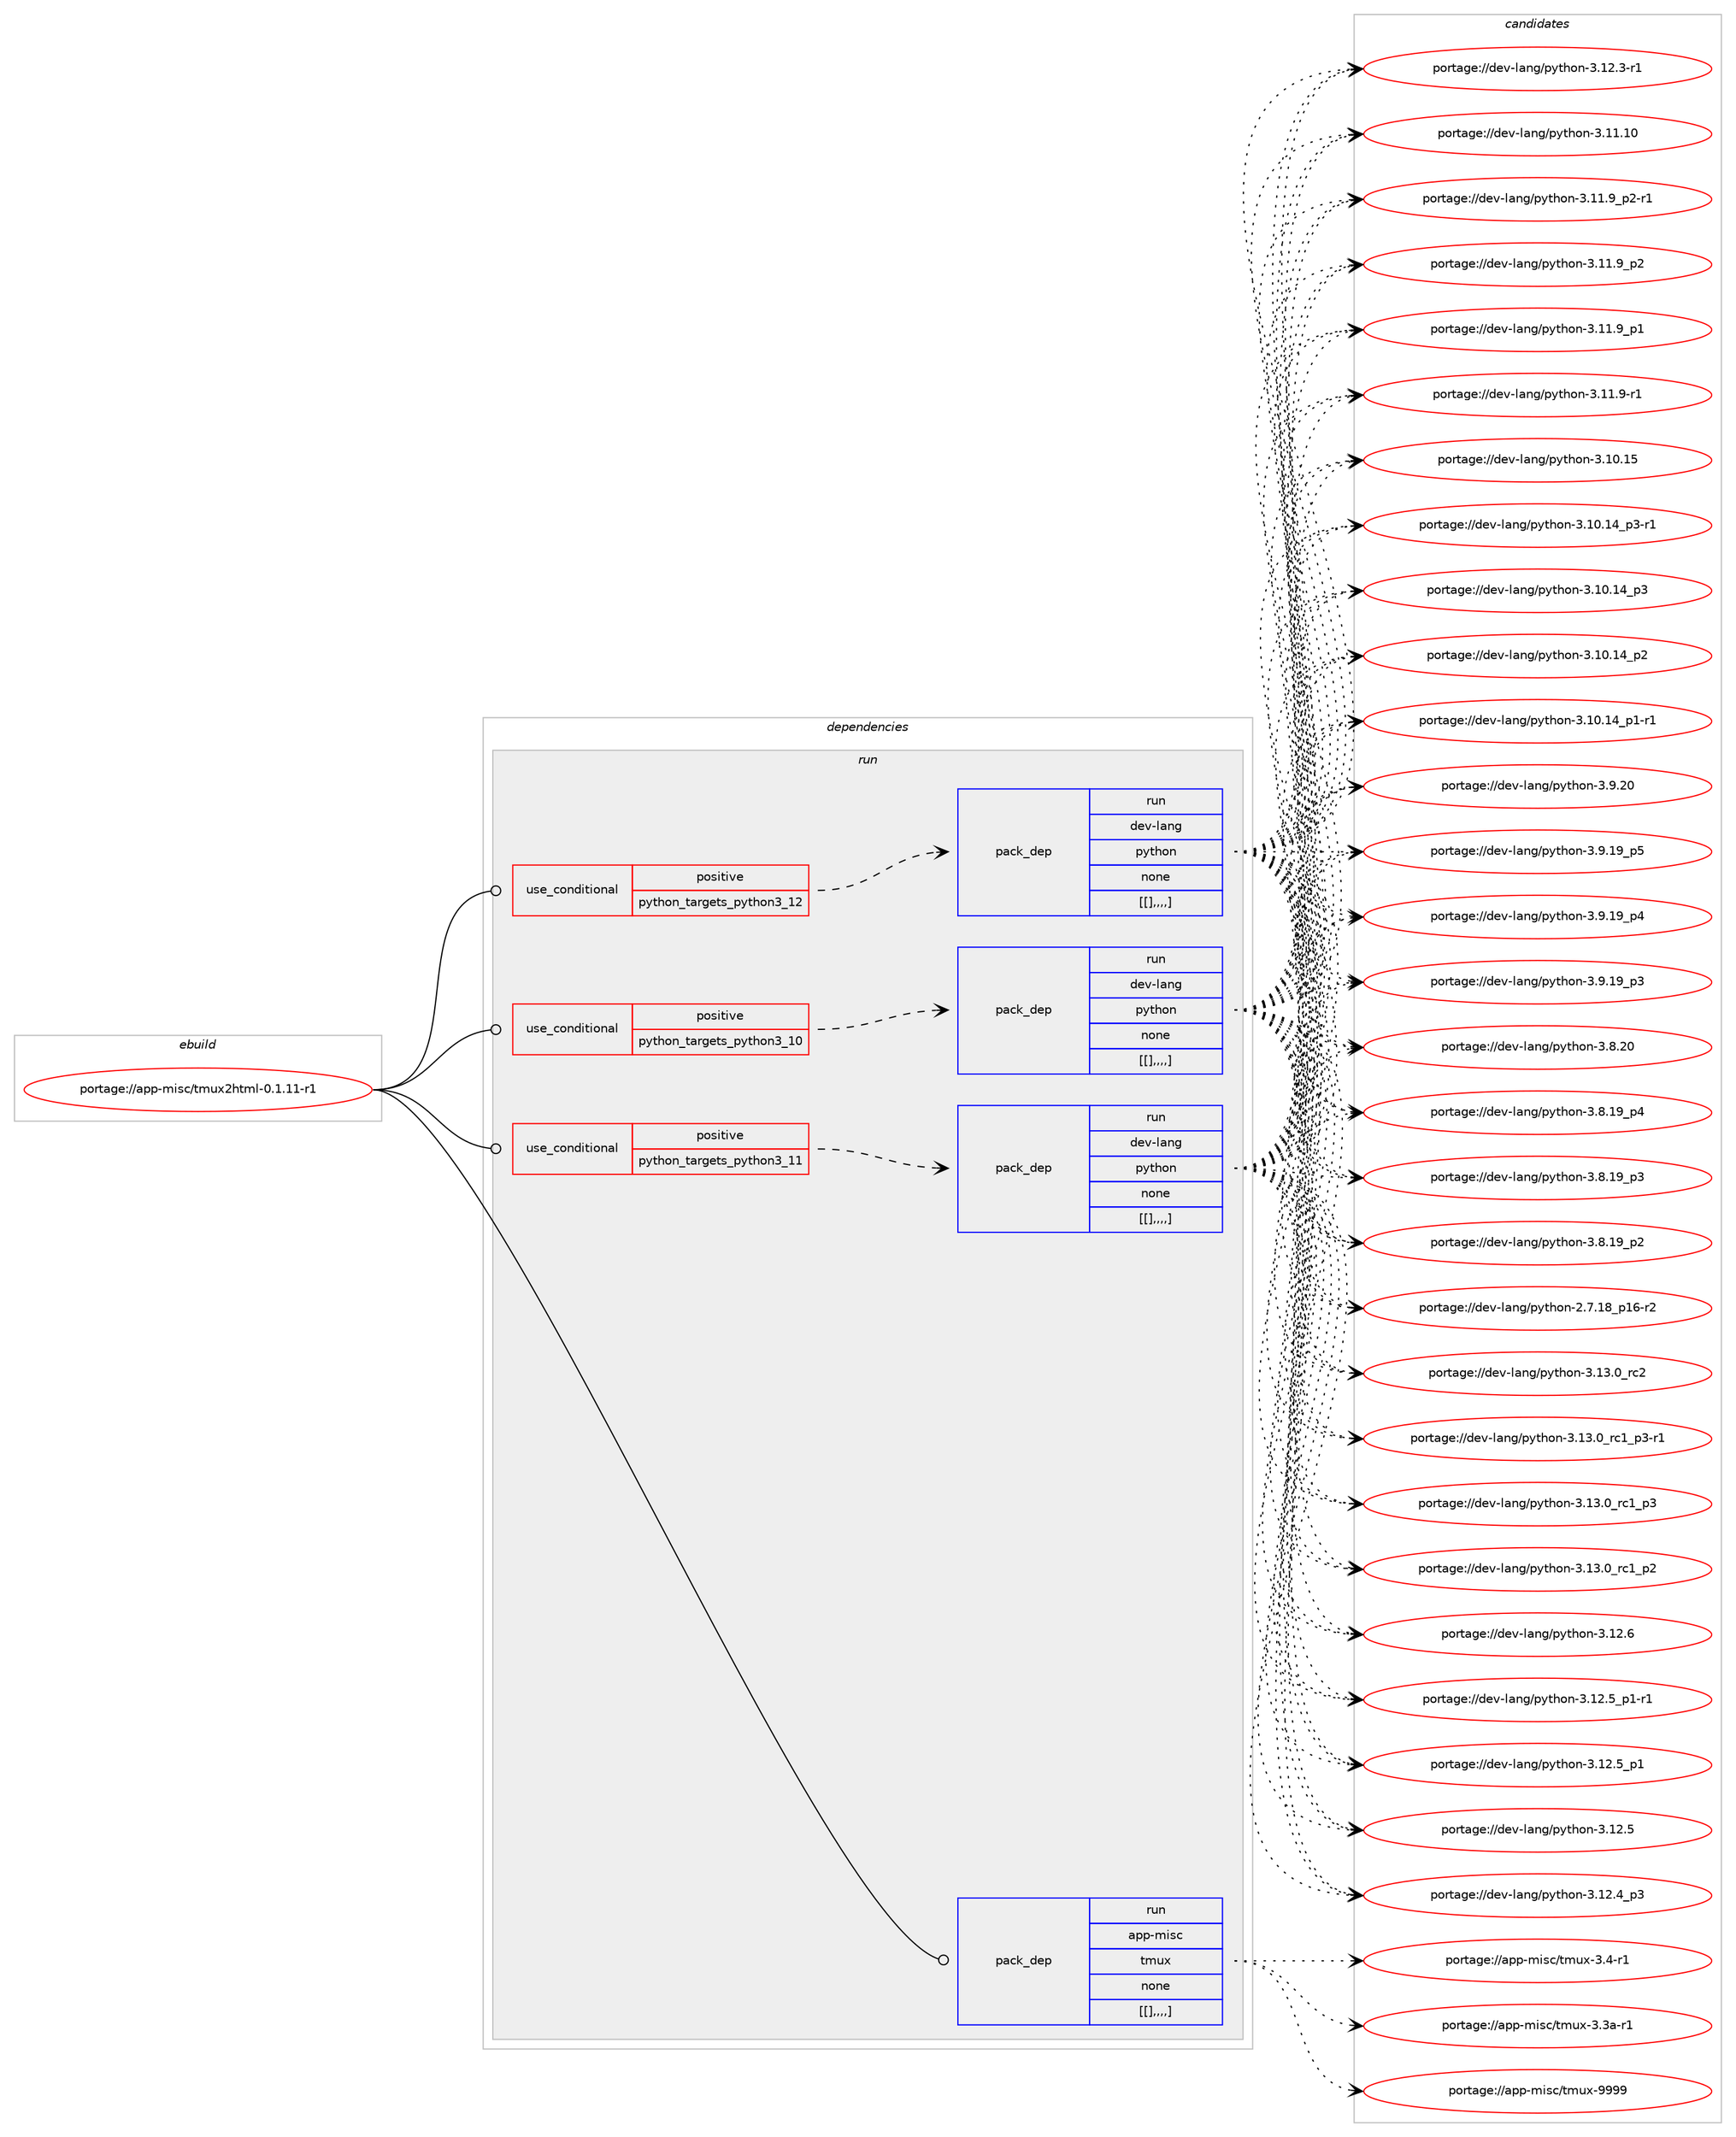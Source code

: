 digraph prolog {

# *************
# Graph options
# *************

newrank=true;
concentrate=true;
compound=true;
graph [rankdir=LR,fontname=Helvetica,fontsize=10,ranksep=1.5];#, ranksep=2.5, nodesep=0.2];
edge  [arrowhead=vee];
node  [fontname=Helvetica,fontsize=10];

# **********
# The ebuild
# **********

subgraph cluster_leftcol {
color=gray;
label=<<i>ebuild</i>>;
id [label="portage://app-misc/tmux2html-0.1.11-r1", color=red, width=4, href="../app-misc/tmux2html-0.1.11-r1.svg"];
}

# ****************
# The dependencies
# ****************

subgraph cluster_midcol {
color=gray;
label=<<i>dependencies</i>>;
subgraph cluster_compile {
fillcolor="#eeeeee";
style=filled;
label=<<i>compile</i>>;
}
subgraph cluster_compileandrun {
fillcolor="#eeeeee";
style=filled;
label=<<i>compile and run</i>>;
}
subgraph cluster_run {
fillcolor="#eeeeee";
style=filled;
label=<<i>run</i>>;
subgraph cond12886 {
dependency44476 [label=<<TABLE BORDER="0" CELLBORDER="1" CELLSPACING="0" CELLPADDING="4"><TR><TD ROWSPAN="3" CELLPADDING="10">use_conditional</TD></TR><TR><TD>positive</TD></TR><TR><TD>python_targets_python3_10</TD></TR></TABLE>>, shape=none, color=red];
subgraph pack31189 {
dependency44477 [label=<<TABLE BORDER="0" CELLBORDER="1" CELLSPACING="0" CELLPADDING="4" WIDTH="220"><TR><TD ROWSPAN="6" CELLPADDING="30">pack_dep</TD></TR><TR><TD WIDTH="110">run</TD></TR><TR><TD>dev-lang</TD></TR><TR><TD>python</TD></TR><TR><TD>none</TD></TR><TR><TD>[[],,,,]</TD></TR></TABLE>>, shape=none, color=blue];
}
dependency44476:e -> dependency44477:w [weight=20,style="dashed",arrowhead="vee"];
}
id:e -> dependency44476:w [weight=20,style="solid",arrowhead="odot"];
subgraph cond12887 {
dependency44478 [label=<<TABLE BORDER="0" CELLBORDER="1" CELLSPACING="0" CELLPADDING="4"><TR><TD ROWSPAN="3" CELLPADDING="10">use_conditional</TD></TR><TR><TD>positive</TD></TR><TR><TD>python_targets_python3_11</TD></TR></TABLE>>, shape=none, color=red];
subgraph pack31190 {
dependency44479 [label=<<TABLE BORDER="0" CELLBORDER="1" CELLSPACING="0" CELLPADDING="4" WIDTH="220"><TR><TD ROWSPAN="6" CELLPADDING="30">pack_dep</TD></TR><TR><TD WIDTH="110">run</TD></TR><TR><TD>dev-lang</TD></TR><TR><TD>python</TD></TR><TR><TD>none</TD></TR><TR><TD>[[],,,,]</TD></TR></TABLE>>, shape=none, color=blue];
}
dependency44478:e -> dependency44479:w [weight=20,style="dashed",arrowhead="vee"];
}
id:e -> dependency44478:w [weight=20,style="solid",arrowhead="odot"];
subgraph cond12888 {
dependency44480 [label=<<TABLE BORDER="0" CELLBORDER="1" CELLSPACING="0" CELLPADDING="4"><TR><TD ROWSPAN="3" CELLPADDING="10">use_conditional</TD></TR><TR><TD>positive</TD></TR><TR><TD>python_targets_python3_12</TD></TR></TABLE>>, shape=none, color=red];
subgraph pack31191 {
dependency44481 [label=<<TABLE BORDER="0" CELLBORDER="1" CELLSPACING="0" CELLPADDING="4" WIDTH="220"><TR><TD ROWSPAN="6" CELLPADDING="30">pack_dep</TD></TR><TR><TD WIDTH="110">run</TD></TR><TR><TD>dev-lang</TD></TR><TR><TD>python</TD></TR><TR><TD>none</TD></TR><TR><TD>[[],,,,]</TD></TR></TABLE>>, shape=none, color=blue];
}
dependency44480:e -> dependency44481:w [weight=20,style="dashed",arrowhead="vee"];
}
id:e -> dependency44480:w [weight=20,style="solid",arrowhead="odot"];
subgraph pack31192 {
dependency44482 [label=<<TABLE BORDER="0" CELLBORDER="1" CELLSPACING="0" CELLPADDING="4" WIDTH="220"><TR><TD ROWSPAN="6" CELLPADDING="30">pack_dep</TD></TR><TR><TD WIDTH="110">run</TD></TR><TR><TD>app-misc</TD></TR><TR><TD>tmux</TD></TR><TR><TD>none</TD></TR><TR><TD>[[],,,,]</TD></TR></TABLE>>, shape=none, color=blue];
}
id:e -> dependency44482:w [weight=20,style="solid",arrowhead="odot"];
}
}

# **************
# The candidates
# **************

subgraph cluster_choices {
rank=same;
color=gray;
label=<<i>candidates</i>>;

subgraph choice31189 {
color=black;
nodesep=1;
choice10010111845108971101034711212111610411111045514649514648951149950 [label="portage://dev-lang/python-3.13.0_rc2", color=red, width=4,href="../dev-lang/python-3.13.0_rc2.svg"];
choice1001011184510897110103471121211161041111104551464951464895114994995112514511449 [label="portage://dev-lang/python-3.13.0_rc1_p3-r1", color=red, width=4,href="../dev-lang/python-3.13.0_rc1_p3-r1.svg"];
choice100101118451089711010347112121116104111110455146495146489511499499511251 [label="portage://dev-lang/python-3.13.0_rc1_p3", color=red, width=4,href="../dev-lang/python-3.13.0_rc1_p3.svg"];
choice100101118451089711010347112121116104111110455146495146489511499499511250 [label="portage://dev-lang/python-3.13.0_rc1_p2", color=red, width=4,href="../dev-lang/python-3.13.0_rc1_p2.svg"];
choice10010111845108971101034711212111610411111045514649504654 [label="portage://dev-lang/python-3.12.6", color=red, width=4,href="../dev-lang/python-3.12.6.svg"];
choice1001011184510897110103471121211161041111104551464950465395112494511449 [label="portage://dev-lang/python-3.12.5_p1-r1", color=red, width=4,href="../dev-lang/python-3.12.5_p1-r1.svg"];
choice100101118451089711010347112121116104111110455146495046539511249 [label="portage://dev-lang/python-3.12.5_p1", color=red, width=4,href="../dev-lang/python-3.12.5_p1.svg"];
choice10010111845108971101034711212111610411111045514649504653 [label="portage://dev-lang/python-3.12.5", color=red, width=4,href="../dev-lang/python-3.12.5.svg"];
choice100101118451089711010347112121116104111110455146495046529511251 [label="portage://dev-lang/python-3.12.4_p3", color=red, width=4,href="../dev-lang/python-3.12.4_p3.svg"];
choice100101118451089711010347112121116104111110455146495046514511449 [label="portage://dev-lang/python-3.12.3-r1", color=red, width=4,href="../dev-lang/python-3.12.3-r1.svg"];
choice1001011184510897110103471121211161041111104551464949464948 [label="portage://dev-lang/python-3.11.10", color=red, width=4,href="../dev-lang/python-3.11.10.svg"];
choice1001011184510897110103471121211161041111104551464949465795112504511449 [label="portage://dev-lang/python-3.11.9_p2-r1", color=red, width=4,href="../dev-lang/python-3.11.9_p2-r1.svg"];
choice100101118451089711010347112121116104111110455146494946579511250 [label="portage://dev-lang/python-3.11.9_p2", color=red, width=4,href="../dev-lang/python-3.11.9_p2.svg"];
choice100101118451089711010347112121116104111110455146494946579511249 [label="portage://dev-lang/python-3.11.9_p1", color=red, width=4,href="../dev-lang/python-3.11.9_p1.svg"];
choice100101118451089711010347112121116104111110455146494946574511449 [label="portage://dev-lang/python-3.11.9-r1", color=red, width=4,href="../dev-lang/python-3.11.9-r1.svg"];
choice1001011184510897110103471121211161041111104551464948464953 [label="portage://dev-lang/python-3.10.15", color=red, width=4,href="../dev-lang/python-3.10.15.svg"];
choice100101118451089711010347112121116104111110455146494846495295112514511449 [label="portage://dev-lang/python-3.10.14_p3-r1", color=red, width=4,href="../dev-lang/python-3.10.14_p3-r1.svg"];
choice10010111845108971101034711212111610411111045514649484649529511251 [label="portage://dev-lang/python-3.10.14_p3", color=red, width=4,href="../dev-lang/python-3.10.14_p3.svg"];
choice10010111845108971101034711212111610411111045514649484649529511250 [label="portage://dev-lang/python-3.10.14_p2", color=red, width=4,href="../dev-lang/python-3.10.14_p2.svg"];
choice100101118451089711010347112121116104111110455146494846495295112494511449 [label="portage://dev-lang/python-3.10.14_p1-r1", color=red, width=4,href="../dev-lang/python-3.10.14_p1-r1.svg"];
choice10010111845108971101034711212111610411111045514657465048 [label="portage://dev-lang/python-3.9.20", color=red, width=4,href="../dev-lang/python-3.9.20.svg"];
choice100101118451089711010347112121116104111110455146574649579511253 [label="portage://dev-lang/python-3.9.19_p5", color=red, width=4,href="../dev-lang/python-3.9.19_p5.svg"];
choice100101118451089711010347112121116104111110455146574649579511252 [label="portage://dev-lang/python-3.9.19_p4", color=red, width=4,href="../dev-lang/python-3.9.19_p4.svg"];
choice100101118451089711010347112121116104111110455146574649579511251 [label="portage://dev-lang/python-3.9.19_p3", color=red, width=4,href="../dev-lang/python-3.9.19_p3.svg"];
choice10010111845108971101034711212111610411111045514656465048 [label="portage://dev-lang/python-3.8.20", color=red, width=4,href="../dev-lang/python-3.8.20.svg"];
choice100101118451089711010347112121116104111110455146564649579511252 [label="portage://dev-lang/python-3.8.19_p4", color=red, width=4,href="../dev-lang/python-3.8.19_p4.svg"];
choice100101118451089711010347112121116104111110455146564649579511251 [label="portage://dev-lang/python-3.8.19_p3", color=red, width=4,href="../dev-lang/python-3.8.19_p3.svg"];
choice100101118451089711010347112121116104111110455146564649579511250 [label="portage://dev-lang/python-3.8.19_p2", color=red, width=4,href="../dev-lang/python-3.8.19_p2.svg"];
choice100101118451089711010347112121116104111110455046554649569511249544511450 [label="portage://dev-lang/python-2.7.18_p16-r2", color=red, width=4,href="../dev-lang/python-2.7.18_p16-r2.svg"];
dependency44477:e -> choice10010111845108971101034711212111610411111045514649514648951149950:w [style=dotted,weight="100"];
dependency44477:e -> choice1001011184510897110103471121211161041111104551464951464895114994995112514511449:w [style=dotted,weight="100"];
dependency44477:e -> choice100101118451089711010347112121116104111110455146495146489511499499511251:w [style=dotted,weight="100"];
dependency44477:e -> choice100101118451089711010347112121116104111110455146495146489511499499511250:w [style=dotted,weight="100"];
dependency44477:e -> choice10010111845108971101034711212111610411111045514649504654:w [style=dotted,weight="100"];
dependency44477:e -> choice1001011184510897110103471121211161041111104551464950465395112494511449:w [style=dotted,weight="100"];
dependency44477:e -> choice100101118451089711010347112121116104111110455146495046539511249:w [style=dotted,weight="100"];
dependency44477:e -> choice10010111845108971101034711212111610411111045514649504653:w [style=dotted,weight="100"];
dependency44477:e -> choice100101118451089711010347112121116104111110455146495046529511251:w [style=dotted,weight="100"];
dependency44477:e -> choice100101118451089711010347112121116104111110455146495046514511449:w [style=dotted,weight="100"];
dependency44477:e -> choice1001011184510897110103471121211161041111104551464949464948:w [style=dotted,weight="100"];
dependency44477:e -> choice1001011184510897110103471121211161041111104551464949465795112504511449:w [style=dotted,weight="100"];
dependency44477:e -> choice100101118451089711010347112121116104111110455146494946579511250:w [style=dotted,weight="100"];
dependency44477:e -> choice100101118451089711010347112121116104111110455146494946579511249:w [style=dotted,weight="100"];
dependency44477:e -> choice100101118451089711010347112121116104111110455146494946574511449:w [style=dotted,weight="100"];
dependency44477:e -> choice1001011184510897110103471121211161041111104551464948464953:w [style=dotted,weight="100"];
dependency44477:e -> choice100101118451089711010347112121116104111110455146494846495295112514511449:w [style=dotted,weight="100"];
dependency44477:e -> choice10010111845108971101034711212111610411111045514649484649529511251:w [style=dotted,weight="100"];
dependency44477:e -> choice10010111845108971101034711212111610411111045514649484649529511250:w [style=dotted,weight="100"];
dependency44477:e -> choice100101118451089711010347112121116104111110455146494846495295112494511449:w [style=dotted,weight="100"];
dependency44477:e -> choice10010111845108971101034711212111610411111045514657465048:w [style=dotted,weight="100"];
dependency44477:e -> choice100101118451089711010347112121116104111110455146574649579511253:w [style=dotted,weight="100"];
dependency44477:e -> choice100101118451089711010347112121116104111110455146574649579511252:w [style=dotted,weight="100"];
dependency44477:e -> choice100101118451089711010347112121116104111110455146574649579511251:w [style=dotted,weight="100"];
dependency44477:e -> choice10010111845108971101034711212111610411111045514656465048:w [style=dotted,weight="100"];
dependency44477:e -> choice100101118451089711010347112121116104111110455146564649579511252:w [style=dotted,weight="100"];
dependency44477:e -> choice100101118451089711010347112121116104111110455146564649579511251:w [style=dotted,weight="100"];
dependency44477:e -> choice100101118451089711010347112121116104111110455146564649579511250:w [style=dotted,weight="100"];
dependency44477:e -> choice100101118451089711010347112121116104111110455046554649569511249544511450:w [style=dotted,weight="100"];
}
subgraph choice31190 {
color=black;
nodesep=1;
choice10010111845108971101034711212111610411111045514649514648951149950 [label="portage://dev-lang/python-3.13.0_rc2", color=red, width=4,href="../dev-lang/python-3.13.0_rc2.svg"];
choice1001011184510897110103471121211161041111104551464951464895114994995112514511449 [label="portage://dev-lang/python-3.13.0_rc1_p3-r1", color=red, width=4,href="../dev-lang/python-3.13.0_rc1_p3-r1.svg"];
choice100101118451089711010347112121116104111110455146495146489511499499511251 [label="portage://dev-lang/python-3.13.0_rc1_p3", color=red, width=4,href="../dev-lang/python-3.13.0_rc1_p3.svg"];
choice100101118451089711010347112121116104111110455146495146489511499499511250 [label="portage://dev-lang/python-3.13.0_rc1_p2", color=red, width=4,href="../dev-lang/python-3.13.0_rc1_p2.svg"];
choice10010111845108971101034711212111610411111045514649504654 [label="portage://dev-lang/python-3.12.6", color=red, width=4,href="../dev-lang/python-3.12.6.svg"];
choice1001011184510897110103471121211161041111104551464950465395112494511449 [label="portage://dev-lang/python-3.12.5_p1-r1", color=red, width=4,href="../dev-lang/python-3.12.5_p1-r1.svg"];
choice100101118451089711010347112121116104111110455146495046539511249 [label="portage://dev-lang/python-3.12.5_p1", color=red, width=4,href="../dev-lang/python-3.12.5_p1.svg"];
choice10010111845108971101034711212111610411111045514649504653 [label="portage://dev-lang/python-3.12.5", color=red, width=4,href="../dev-lang/python-3.12.5.svg"];
choice100101118451089711010347112121116104111110455146495046529511251 [label="portage://dev-lang/python-3.12.4_p3", color=red, width=4,href="../dev-lang/python-3.12.4_p3.svg"];
choice100101118451089711010347112121116104111110455146495046514511449 [label="portage://dev-lang/python-3.12.3-r1", color=red, width=4,href="../dev-lang/python-3.12.3-r1.svg"];
choice1001011184510897110103471121211161041111104551464949464948 [label="portage://dev-lang/python-3.11.10", color=red, width=4,href="../dev-lang/python-3.11.10.svg"];
choice1001011184510897110103471121211161041111104551464949465795112504511449 [label="portage://dev-lang/python-3.11.9_p2-r1", color=red, width=4,href="../dev-lang/python-3.11.9_p2-r1.svg"];
choice100101118451089711010347112121116104111110455146494946579511250 [label="portage://dev-lang/python-3.11.9_p2", color=red, width=4,href="../dev-lang/python-3.11.9_p2.svg"];
choice100101118451089711010347112121116104111110455146494946579511249 [label="portage://dev-lang/python-3.11.9_p1", color=red, width=4,href="../dev-lang/python-3.11.9_p1.svg"];
choice100101118451089711010347112121116104111110455146494946574511449 [label="portage://dev-lang/python-3.11.9-r1", color=red, width=4,href="../dev-lang/python-3.11.9-r1.svg"];
choice1001011184510897110103471121211161041111104551464948464953 [label="portage://dev-lang/python-3.10.15", color=red, width=4,href="../dev-lang/python-3.10.15.svg"];
choice100101118451089711010347112121116104111110455146494846495295112514511449 [label="portage://dev-lang/python-3.10.14_p3-r1", color=red, width=4,href="../dev-lang/python-3.10.14_p3-r1.svg"];
choice10010111845108971101034711212111610411111045514649484649529511251 [label="portage://dev-lang/python-3.10.14_p3", color=red, width=4,href="../dev-lang/python-3.10.14_p3.svg"];
choice10010111845108971101034711212111610411111045514649484649529511250 [label="portage://dev-lang/python-3.10.14_p2", color=red, width=4,href="../dev-lang/python-3.10.14_p2.svg"];
choice100101118451089711010347112121116104111110455146494846495295112494511449 [label="portage://dev-lang/python-3.10.14_p1-r1", color=red, width=4,href="../dev-lang/python-3.10.14_p1-r1.svg"];
choice10010111845108971101034711212111610411111045514657465048 [label="portage://dev-lang/python-3.9.20", color=red, width=4,href="../dev-lang/python-3.9.20.svg"];
choice100101118451089711010347112121116104111110455146574649579511253 [label="portage://dev-lang/python-3.9.19_p5", color=red, width=4,href="../dev-lang/python-3.9.19_p5.svg"];
choice100101118451089711010347112121116104111110455146574649579511252 [label="portage://dev-lang/python-3.9.19_p4", color=red, width=4,href="../dev-lang/python-3.9.19_p4.svg"];
choice100101118451089711010347112121116104111110455146574649579511251 [label="portage://dev-lang/python-3.9.19_p3", color=red, width=4,href="../dev-lang/python-3.9.19_p3.svg"];
choice10010111845108971101034711212111610411111045514656465048 [label="portage://dev-lang/python-3.8.20", color=red, width=4,href="../dev-lang/python-3.8.20.svg"];
choice100101118451089711010347112121116104111110455146564649579511252 [label="portage://dev-lang/python-3.8.19_p4", color=red, width=4,href="../dev-lang/python-3.8.19_p4.svg"];
choice100101118451089711010347112121116104111110455146564649579511251 [label="portage://dev-lang/python-3.8.19_p3", color=red, width=4,href="../dev-lang/python-3.8.19_p3.svg"];
choice100101118451089711010347112121116104111110455146564649579511250 [label="portage://dev-lang/python-3.8.19_p2", color=red, width=4,href="../dev-lang/python-3.8.19_p2.svg"];
choice100101118451089711010347112121116104111110455046554649569511249544511450 [label="portage://dev-lang/python-2.7.18_p16-r2", color=red, width=4,href="../dev-lang/python-2.7.18_p16-r2.svg"];
dependency44479:e -> choice10010111845108971101034711212111610411111045514649514648951149950:w [style=dotted,weight="100"];
dependency44479:e -> choice1001011184510897110103471121211161041111104551464951464895114994995112514511449:w [style=dotted,weight="100"];
dependency44479:e -> choice100101118451089711010347112121116104111110455146495146489511499499511251:w [style=dotted,weight="100"];
dependency44479:e -> choice100101118451089711010347112121116104111110455146495146489511499499511250:w [style=dotted,weight="100"];
dependency44479:e -> choice10010111845108971101034711212111610411111045514649504654:w [style=dotted,weight="100"];
dependency44479:e -> choice1001011184510897110103471121211161041111104551464950465395112494511449:w [style=dotted,weight="100"];
dependency44479:e -> choice100101118451089711010347112121116104111110455146495046539511249:w [style=dotted,weight="100"];
dependency44479:e -> choice10010111845108971101034711212111610411111045514649504653:w [style=dotted,weight="100"];
dependency44479:e -> choice100101118451089711010347112121116104111110455146495046529511251:w [style=dotted,weight="100"];
dependency44479:e -> choice100101118451089711010347112121116104111110455146495046514511449:w [style=dotted,weight="100"];
dependency44479:e -> choice1001011184510897110103471121211161041111104551464949464948:w [style=dotted,weight="100"];
dependency44479:e -> choice1001011184510897110103471121211161041111104551464949465795112504511449:w [style=dotted,weight="100"];
dependency44479:e -> choice100101118451089711010347112121116104111110455146494946579511250:w [style=dotted,weight="100"];
dependency44479:e -> choice100101118451089711010347112121116104111110455146494946579511249:w [style=dotted,weight="100"];
dependency44479:e -> choice100101118451089711010347112121116104111110455146494946574511449:w [style=dotted,weight="100"];
dependency44479:e -> choice1001011184510897110103471121211161041111104551464948464953:w [style=dotted,weight="100"];
dependency44479:e -> choice100101118451089711010347112121116104111110455146494846495295112514511449:w [style=dotted,weight="100"];
dependency44479:e -> choice10010111845108971101034711212111610411111045514649484649529511251:w [style=dotted,weight="100"];
dependency44479:e -> choice10010111845108971101034711212111610411111045514649484649529511250:w [style=dotted,weight="100"];
dependency44479:e -> choice100101118451089711010347112121116104111110455146494846495295112494511449:w [style=dotted,weight="100"];
dependency44479:e -> choice10010111845108971101034711212111610411111045514657465048:w [style=dotted,weight="100"];
dependency44479:e -> choice100101118451089711010347112121116104111110455146574649579511253:w [style=dotted,weight="100"];
dependency44479:e -> choice100101118451089711010347112121116104111110455146574649579511252:w [style=dotted,weight="100"];
dependency44479:e -> choice100101118451089711010347112121116104111110455146574649579511251:w [style=dotted,weight="100"];
dependency44479:e -> choice10010111845108971101034711212111610411111045514656465048:w [style=dotted,weight="100"];
dependency44479:e -> choice100101118451089711010347112121116104111110455146564649579511252:w [style=dotted,weight="100"];
dependency44479:e -> choice100101118451089711010347112121116104111110455146564649579511251:w [style=dotted,weight="100"];
dependency44479:e -> choice100101118451089711010347112121116104111110455146564649579511250:w [style=dotted,weight="100"];
dependency44479:e -> choice100101118451089711010347112121116104111110455046554649569511249544511450:w [style=dotted,weight="100"];
}
subgraph choice31191 {
color=black;
nodesep=1;
choice10010111845108971101034711212111610411111045514649514648951149950 [label="portage://dev-lang/python-3.13.0_rc2", color=red, width=4,href="../dev-lang/python-3.13.0_rc2.svg"];
choice1001011184510897110103471121211161041111104551464951464895114994995112514511449 [label="portage://dev-lang/python-3.13.0_rc1_p3-r1", color=red, width=4,href="../dev-lang/python-3.13.0_rc1_p3-r1.svg"];
choice100101118451089711010347112121116104111110455146495146489511499499511251 [label="portage://dev-lang/python-3.13.0_rc1_p3", color=red, width=4,href="../dev-lang/python-3.13.0_rc1_p3.svg"];
choice100101118451089711010347112121116104111110455146495146489511499499511250 [label="portage://dev-lang/python-3.13.0_rc1_p2", color=red, width=4,href="../dev-lang/python-3.13.0_rc1_p2.svg"];
choice10010111845108971101034711212111610411111045514649504654 [label="portage://dev-lang/python-3.12.6", color=red, width=4,href="../dev-lang/python-3.12.6.svg"];
choice1001011184510897110103471121211161041111104551464950465395112494511449 [label="portage://dev-lang/python-3.12.5_p1-r1", color=red, width=4,href="../dev-lang/python-3.12.5_p1-r1.svg"];
choice100101118451089711010347112121116104111110455146495046539511249 [label="portage://dev-lang/python-3.12.5_p1", color=red, width=4,href="../dev-lang/python-3.12.5_p1.svg"];
choice10010111845108971101034711212111610411111045514649504653 [label="portage://dev-lang/python-3.12.5", color=red, width=4,href="../dev-lang/python-3.12.5.svg"];
choice100101118451089711010347112121116104111110455146495046529511251 [label="portage://dev-lang/python-3.12.4_p3", color=red, width=4,href="../dev-lang/python-3.12.4_p3.svg"];
choice100101118451089711010347112121116104111110455146495046514511449 [label="portage://dev-lang/python-3.12.3-r1", color=red, width=4,href="../dev-lang/python-3.12.3-r1.svg"];
choice1001011184510897110103471121211161041111104551464949464948 [label="portage://dev-lang/python-3.11.10", color=red, width=4,href="../dev-lang/python-3.11.10.svg"];
choice1001011184510897110103471121211161041111104551464949465795112504511449 [label="portage://dev-lang/python-3.11.9_p2-r1", color=red, width=4,href="../dev-lang/python-3.11.9_p2-r1.svg"];
choice100101118451089711010347112121116104111110455146494946579511250 [label="portage://dev-lang/python-3.11.9_p2", color=red, width=4,href="../dev-lang/python-3.11.9_p2.svg"];
choice100101118451089711010347112121116104111110455146494946579511249 [label="portage://dev-lang/python-3.11.9_p1", color=red, width=4,href="../dev-lang/python-3.11.9_p1.svg"];
choice100101118451089711010347112121116104111110455146494946574511449 [label="portage://dev-lang/python-3.11.9-r1", color=red, width=4,href="../dev-lang/python-3.11.9-r1.svg"];
choice1001011184510897110103471121211161041111104551464948464953 [label="portage://dev-lang/python-3.10.15", color=red, width=4,href="../dev-lang/python-3.10.15.svg"];
choice100101118451089711010347112121116104111110455146494846495295112514511449 [label="portage://dev-lang/python-3.10.14_p3-r1", color=red, width=4,href="../dev-lang/python-3.10.14_p3-r1.svg"];
choice10010111845108971101034711212111610411111045514649484649529511251 [label="portage://dev-lang/python-3.10.14_p3", color=red, width=4,href="../dev-lang/python-3.10.14_p3.svg"];
choice10010111845108971101034711212111610411111045514649484649529511250 [label="portage://dev-lang/python-3.10.14_p2", color=red, width=4,href="../dev-lang/python-3.10.14_p2.svg"];
choice100101118451089711010347112121116104111110455146494846495295112494511449 [label="portage://dev-lang/python-3.10.14_p1-r1", color=red, width=4,href="../dev-lang/python-3.10.14_p1-r1.svg"];
choice10010111845108971101034711212111610411111045514657465048 [label="portage://dev-lang/python-3.9.20", color=red, width=4,href="../dev-lang/python-3.9.20.svg"];
choice100101118451089711010347112121116104111110455146574649579511253 [label="portage://dev-lang/python-3.9.19_p5", color=red, width=4,href="../dev-lang/python-3.9.19_p5.svg"];
choice100101118451089711010347112121116104111110455146574649579511252 [label="portage://dev-lang/python-3.9.19_p4", color=red, width=4,href="../dev-lang/python-3.9.19_p4.svg"];
choice100101118451089711010347112121116104111110455146574649579511251 [label="portage://dev-lang/python-3.9.19_p3", color=red, width=4,href="../dev-lang/python-3.9.19_p3.svg"];
choice10010111845108971101034711212111610411111045514656465048 [label="portage://dev-lang/python-3.8.20", color=red, width=4,href="../dev-lang/python-3.8.20.svg"];
choice100101118451089711010347112121116104111110455146564649579511252 [label="portage://dev-lang/python-3.8.19_p4", color=red, width=4,href="../dev-lang/python-3.8.19_p4.svg"];
choice100101118451089711010347112121116104111110455146564649579511251 [label="portage://dev-lang/python-3.8.19_p3", color=red, width=4,href="../dev-lang/python-3.8.19_p3.svg"];
choice100101118451089711010347112121116104111110455146564649579511250 [label="portage://dev-lang/python-3.8.19_p2", color=red, width=4,href="../dev-lang/python-3.8.19_p2.svg"];
choice100101118451089711010347112121116104111110455046554649569511249544511450 [label="portage://dev-lang/python-2.7.18_p16-r2", color=red, width=4,href="../dev-lang/python-2.7.18_p16-r2.svg"];
dependency44481:e -> choice10010111845108971101034711212111610411111045514649514648951149950:w [style=dotted,weight="100"];
dependency44481:e -> choice1001011184510897110103471121211161041111104551464951464895114994995112514511449:w [style=dotted,weight="100"];
dependency44481:e -> choice100101118451089711010347112121116104111110455146495146489511499499511251:w [style=dotted,weight="100"];
dependency44481:e -> choice100101118451089711010347112121116104111110455146495146489511499499511250:w [style=dotted,weight="100"];
dependency44481:e -> choice10010111845108971101034711212111610411111045514649504654:w [style=dotted,weight="100"];
dependency44481:e -> choice1001011184510897110103471121211161041111104551464950465395112494511449:w [style=dotted,weight="100"];
dependency44481:e -> choice100101118451089711010347112121116104111110455146495046539511249:w [style=dotted,weight="100"];
dependency44481:e -> choice10010111845108971101034711212111610411111045514649504653:w [style=dotted,weight="100"];
dependency44481:e -> choice100101118451089711010347112121116104111110455146495046529511251:w [style=dotted,weight="100"];
dependency44481:e -> choice100101118451089711010347112121116104111110455146495046514511449:w [style=dotted,weight="100"];
dependency44481:e -> choice1001011184510897110103471121211161041111104551464949464948:w [style=dotted,weight="100"];
dependency44481:e -> choice1001011184510897110103471121211161041111104551464949465795112504511449:w [style=dotted,weight="100"];
dependency44481:e -> choice100101118451089711010347112121116104111110455146494946579511250:w [style=dotted,weight="100"];
dependency44481:e -> choice100101118451089711010347112121116104111110455146494946579511249:w [style=dotted,weight="100"];
dependency44481:e -> choice100101118451089711010347112121116104111110455146494946574511449:w [style=dotted,weight="100"];
dependency44481:e -> choice1001011184510897110103471121211161041111104551464948464953:w [style=dotted,weight="100"];
dependency44481:e -> choice100101118451089711010347112121116104111110455146494846495295112514511449:w [style=dotted,weight="100"];
dependency44481:e -> choice10010111845108971101034711212111610411111045514649484649529511251:w [style=dotted,weight="100"];
dependency44481:e -> choice10010111845108971101034711212111610411111045514649484649529511250:w [style=dotted,weight="100"];
dependency44481:e -> choice100101118451089711010347112121116104111110455146494846495295112494511449:w [style=dotted,weight="100"];
dependency44481:e -> choice10010111845108971101034711212111610411111045514657465048:w [style=dotted,weight="100"];
dependency44481:e -> choice100101118451089711010347112121116104111110455146574649579511253:w [style=dotted,weight="100"];
dependency44481:e -> choice100101118451089711010347112121116104111110455146574649579511252:w [style=dotted,weight="100"];
dependency44481:e -> choice100101118451089711010347112121116104111110455146574649579511251:w [style=dotted,weight="100"];
dependency44481:e -> choice10010111845108971101034711212111610411111045514656465048:w [style=dotted,weight="100"];
dependency44481:e -> choice100101118451089711010347112121116104111110455146564649579511252:w [style=dotted,weight="100"];
dependency44481:e -> choice100101118451089711010347112121116104111110455146564649579511251:w [style=dotted,weight="100"];
dependency44481:e -> choice100101118451089711010347112121116104111110455146564649579511250:w [style=dotted,weight="100"];
dependency44481:e -> choice100101118451089711010347112121116104111110455046554649569511249544511450:w [style=dotted,weight="100"];
}
subgraph choice31192 {
color=black;
nodesep=1;
choice971121124510910511599471161091171204557575757 [label="portage://app-misc/tmux-9999", color=red, width=4,href="../app-misc/tmux-9999.svg"];
choice97112112451091051159947116109117120455146524511449 [label="portage://app-misc/tmux-3.4-r1", color=red, width=4,href="../app-misc/tmux-3.4-r1.svg"];
choice9711211245109105115994711610911712045514651974511449 [label="portage://app-misc/tmux-3.3a-r1", color=red, width=4,href="../app-misc/tmux-3.3a-r1.svg"];
dependency44482:e -> choice971121124510910511599471161091171204557575757:w [style=dotted,weight="100"];
dependency44482:e -> choice97112112451091051159947116109117120455146524511449:w [style=dotted,weight="100"];
dependency44482:e -> choice9711211245109105115994711610911712045514651974511449:w [style=dotted,weight="100"];
}
}

}
